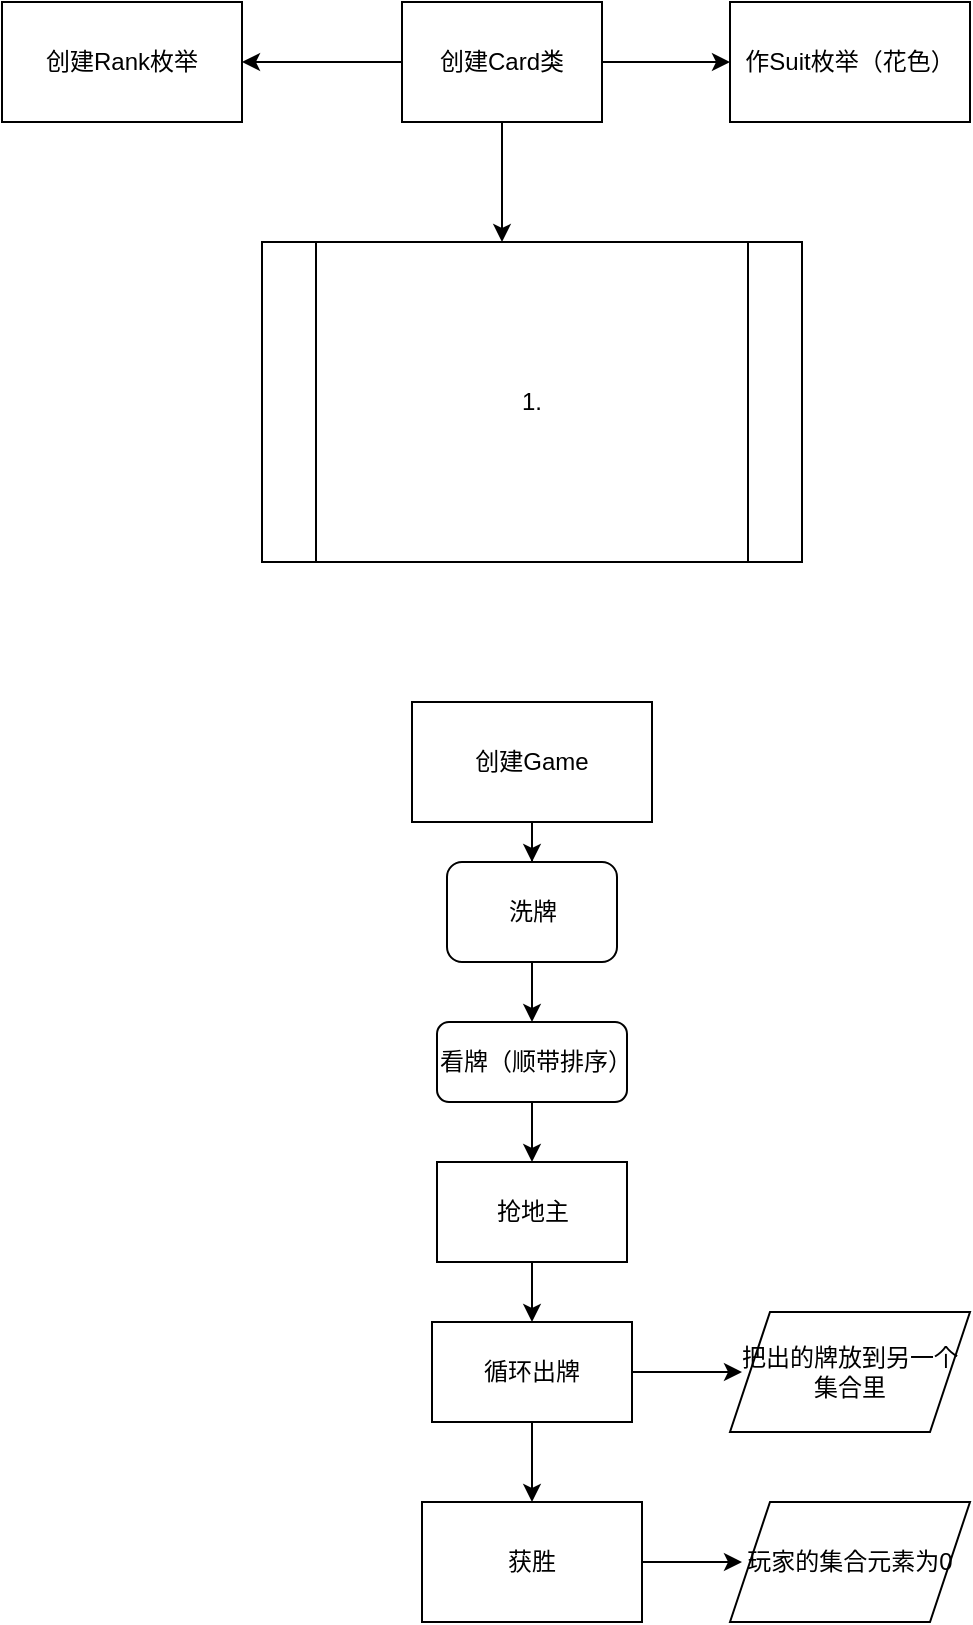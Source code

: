 <mxfile version="20.8.20" type="github">
  <diagram id="C5RBs43oDa-KdzZeNtuy" name="Page-1">
    <mxGraphModel dx="698" dy="443" grid="1" gridSize="10" guides="1" tooltips="1" connect="1" arrows="1" fold="1" page="1" pageScale="1" pageWidth="827" pageHeight="1169" math="0" shadow="0">
      <root>
        <mxCell id="WIyWlLk6GJQsqaUBKTNV-0" />
        <mxCell id="WIyWlLk6GJQsqaUBKTNV-1" parent="WIyWlLk6GJQsqaUBKTNV-0" />
        <mxCell id="hNto1zfpgKtfs089AwL4-6" style="edgeStyle=orthogonalEdgeStyle;rounded=0;orthogonalLoop=1;jettySize=auto;html=1;entryX=0;entryY=0.5;entryDx=0;entryDy=0;" edge="1" parent="WIyWlLk6GJQsqaUBKTNV-1" source="hNto1zfpgKtfs089AwL4-3" target="hNto1zfpgKtfs089AwL4-5">
          <mxGeometry relative="1" as="geometry">
            <Array as="points">
              <mxPoint x="400" y="140" />
              <mxPoint x="400" y="140" />
            </Array>
          </mxGeometry>
        </mxCell>
        <mxCell id="hNto1zfpgKtfs089AwL4-7" style="edgeStyle=orthogonalEdgeStyle;rounded=0;orthogonalLoop=1;jettySize=auto;html=1;" edge="1" parent="WIyWlLk6GJQsqaUBKTNV-1" source="hNto1zfpgKtfs089AwL4-3">
          <mxGeometry relative="1" as="geometry">
            <mxPoint x="170" y="140" as="targetPoint" />
          </mxGeometry>
        </mxCell>
        <mxCell id="hNto1zfpgKtfs089AwL4-9" style="edgeStyle=orthogonalEdgeStyle;rounded=0;orthogonalLoop=1;jettySize=auto;html=1;" edge="1" parent="WIyWlLk6GJQsqaUBKTNV-1" source="hNto1zfpgKtfs089AwL4-3">
          <mxGeometry relative="1" as="geometry">
            <mxPoint x="300" y="230" as="targetPoint" />
          </mxGeometry>
        </mxCell>
        <mxCell id="hNto1zfpgKtfs089AwL4-3" value="创建Card类" style="rounded=0;whiteSpace=wrap;html=1;" vertex="1" parent="WIyWlLk6GJQsqaUBKTNV-1">
          <mxGeometry x="250" y="110" width="100" height="60" as="geometry" />
        </mxCell>
        <mxCell id="hNto1zfpgKtfs089AwL4-5" value="作Suit枚举（花色）" style="whiteSpace=wrap;html=1;" vertex="1" parent="WIyWlLk6GJQsqaUBKTNV-1">
          <mxGeometry x="414" y="110" width="120" height="60" as="geometry" />
        </mxCell>
        <mxCell id="hNto1zfpgKtfs089AwL4-8" value="创建Rank枚举" style="whiteSpace=wrap;html=1;" vertex="1" parent="WIyWlLk6GJQsqaUBKTNV-1">
          <mxGeometry x="50" y="110" width="120" height="60" as="geometry" />
        </mxCell>
        <mxCell id="hNto1zfpgKtfs089AwL4-15" style="edgeStyle=orthogonalEdgeStyle;rounded=0;orthogonalLoop=1;jettySize=auto;html=1;" edge="1" parent="WIyWlLk6GJQsqaUBKTNV-1" source="hNto1zfpgKtfs089AwL4-12" target="hNto1zfpgKtfs089AwL4-16">
          <mxGeometry relative="1" as="geometry">
            <mxPoint x="315" y="560" as="targetPoint" />
          </mxGeometry>
        </mxCell>
        <mxCell id="hNto1zfpgKtfs089AwL4-12" value="创建Game" style="rounded=0;whiteSpace=wrap;html=1;" vertex="1" parent="WIyWlLk6GJQsqaUBKTNV-1">
          <mxGeometry x="255" y="460" width="120" height="60" as="geometry" />
        </mxCell>
        <mxCell id="hNto1zfpgKtfs089AwL4-14" value="1." style="shape=process;whiteSpace=wrap;html=1;backgroundOutline=1;" vertex="1" parent="WIyWlLk6GJQsqaUBKTNV-1">
          <mxGeometry x="180" y="230" width="270" height="160" as="geometry" />
        </mxCell>
        <mxCell id="hNto1zfpgKtfs089AwL4-19" value="" style="edgeStyle=orthogonalEdgeStyle;rounded=0;orthogonalLoop=1;jettySize=auto;html=1;" edge="1" parent="WIyWlLk6GJQsqaUBKTNV-1" source="hNto1zfpgKtfs089AwL4-16" target="hNto1zfpgKtfs089AwL4-18">
          <mxGeometry relative="1" as="geometry" />
        </mxCell>
        <mxCell id="hNto1zfpgKtfs089AwL4-16" value="洗牌" style="rounded=1;whiteSpace=wrap;html=1;" vertex="1" parent="WIyWlLk6GJQsqaUBKTNV-1">
          <mxGeometry x="272.5" y="540" width="85" height="50" as="geometry" />
        </mxCell>
        <mxCell id="hNto1zfpgKtfs089AwL4-23" style="edgeStyle=orthogonalEdgeStyle;rounded=0;orthogonalLoop=1;jettySize=auto;html=1;" edge="1" parent="WIyWlLk6GJQsqaUBKTNV-1" source="hNto1zfpgKtfs089AwL4-18">
          <mxGeometry relative="1" as="geometry">
            <mxPoint x="315" y="690" as="targetPoint" />
          </mxGeometry>
        </mxCell>
        <mxCell id="hNto1zfpgKtfs089AwL4-18" value="看牌（顺带排序）" style="whiteSpace=wrap;html=1;rounded=1;" vertex="1" parent="WIyWlLk6GJQsqaUBKTNV-1">
          <mxGeometry x="267.5" y="620" width="95" height="40" as="geometry" />
        </mxCell>
        <mxCell id="hNto1zfpgKtfs089AwL4-25" style="edgeStyle=orthogonalEdgeStyle;rounded=0;orthogonalLoop=1;jettySize=auto;html=1;" edge="1" parent="WIyWlLk6GJQsqaUBKTNV-1" source="hNto1zfpgKtfs089AwL4-24">
          <mxGeometry relative="1" as="geometry">
            <mxPoint x="315" y="770" as="targetPoint" />
          </mxGeometry>
        </mxCell>
        <mxCell id="hNto1zfpgKtfs089AwL4-24" value="抢地主" style="whiteSpace=wrap;html=1;" vertex="1" parent="WIyWlLk6GJQsqaUBKTNV-1">
          <mxGeometry x="267.5" y="690" width="95" height="50" as="geometry" />
        </mxCell>
        <mxCell id="hNto1zfpgKtfs089AwL4-27" style="edgeStyle=orthogonalEdgeStyle;rounded=0;orthogonalLoop=1;jettySize=auto;html=1;" edge="1" parent="WIyWlLk6GJQsqaUBKTNV-1" source="hNto1zfpgKtfs089AwL4-26">
          <mxGeometry relative="1" as="geometry">
            <mxPoint x="315" y="860" as="targetPoint" />
          </mxGeometry>
        </mxCell>
        <mxCell id="hNto1zfpgKtfs089AwL4-29" style="edgeStyle=orthogonalEdgeStyle;rounded=0;orthogonalLoop=1;jettySize=auto;html=1;" edge="1" parent="WIyWlLk6GJQsqaUBKTNV-1" source="hNto1zfpgKtfs089AwL4-26">
          <mxGeometry relative="1" as="geometry">
            <mxPoint x="420" y="795" as="targetPoint" />
          </mxGeometry>
        </mxCell>
        <mxCell id="hNto1zfpgKtfs089AwL4-26" value="循环出牌" style="whiteSpace=wrap;html=1;" vertex="1" parent="WIyWlLk6GJQsqaUBKTNV-1">
          <mxGeometry x="265" y="770" width="100" height="50" as="geometry" />
        </mxCell>
        <mxCell id="hNto1zfpgKtfs089AwL4-32" style="edgeStyle=orthogonalEdgeStyle;rounded=0;orthogonalLoop=1;jettySize=auto;html=1;" edge="1" parent="WIyWlLk6GJQsqaUBKTNV-1" source="hNto1zfpgKtfs089AwL4-28">
          <mxGeometry relative="1" as="geometry">
            <mxPoint x="420" y="890" as="targetPoint" />
          </mxGeometry>
        </mxCell>
        <mxCell id="hNto1zfpgKtfs089AwL4-28" value="获胜" style="whiteSpace=wrap;html=1;" vertex="1" parent="WIyWlLk6GJQsqaUBKTNV-1">
          <mxGeometry x="260" y="860" width="110" height="60" as="geometry" />
        </mxCell>
        <mxCell id="hNto1zfpgKtfs089AwL4-31" value="把出的牌放到另一个集合里" style="shape=parallelogram;perimeter=parallelogramPerimeter;whiteSpace=wrap;html=1;fixedSize=1;" vertex="1" parent="WIyWlLk6GJQsqaUBKTNV-1">
          <mxGeometry x="414" y="765" width="120" height="60" as="geometry" />
        </mxCell>
        <mxCell id="hNto1zfpgKtfs089AwL4-33" value="玩家的集合元素为0" style="shape=parallelogram;perimeter=parallelogramPerimeter;whiteSpace=wrap;html=1;fixedSize=1;" vertex="1" parent="WIyWlLk6GJQsqaUBKTNV-1">
          <mxGeometry x="414" y="860" width="120" height="60" as="geometry" />
        </mxCell>
      </root>
    </mxGraphModel>
  </diagram>
</mxfile>
